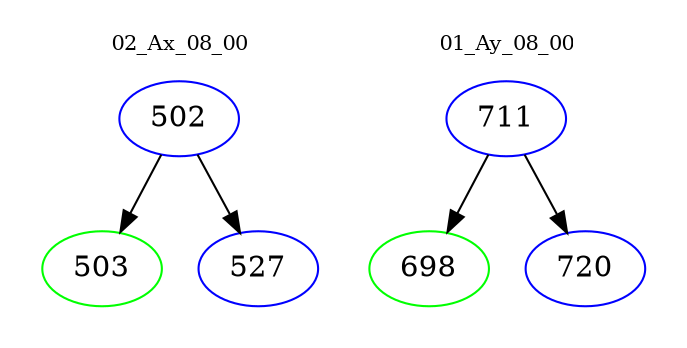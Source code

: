 digraph{
subgraph cluster_0 {
color = white
label = "02_Ax_08_00";
fontsize=10;
T0_502 [label="502", color="blue"]
T0_502 -> T0_503 [color="black"]
T0_503 [label="503", color="green"]
T0_502 -> T0_527 [color="black"]
T0_527 [label="527", color="blue"]
}
subgraph cluster_1 {
color = white
label = "01_Ay_08_00";
fontsize=10;
T1_711 [label="711", color="blue"]
T1_711 -> T1_698 [color="black"]
T1_698 [label="698", color="green"]
T1_711 -> T1_720 [color="black"]
T1_720 [label="720", color="blue"]
}
}
